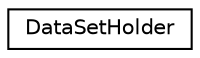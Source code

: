 digraph "Graphical Class Hierarchy"
{
  edge [fontname="Helvetica",fontsize="10",labelfontname="Helvetica",labelfontsize="10"];
  node [fontname="Helvetica",fontsize="10",shape=record];
  rankdir="LR";
  Node1 [label="DataSetHolder",height=0.2,width=0.4,color="black", fillcolor="white", style="filled",URL="$structDataSetHolder.html"];
}
